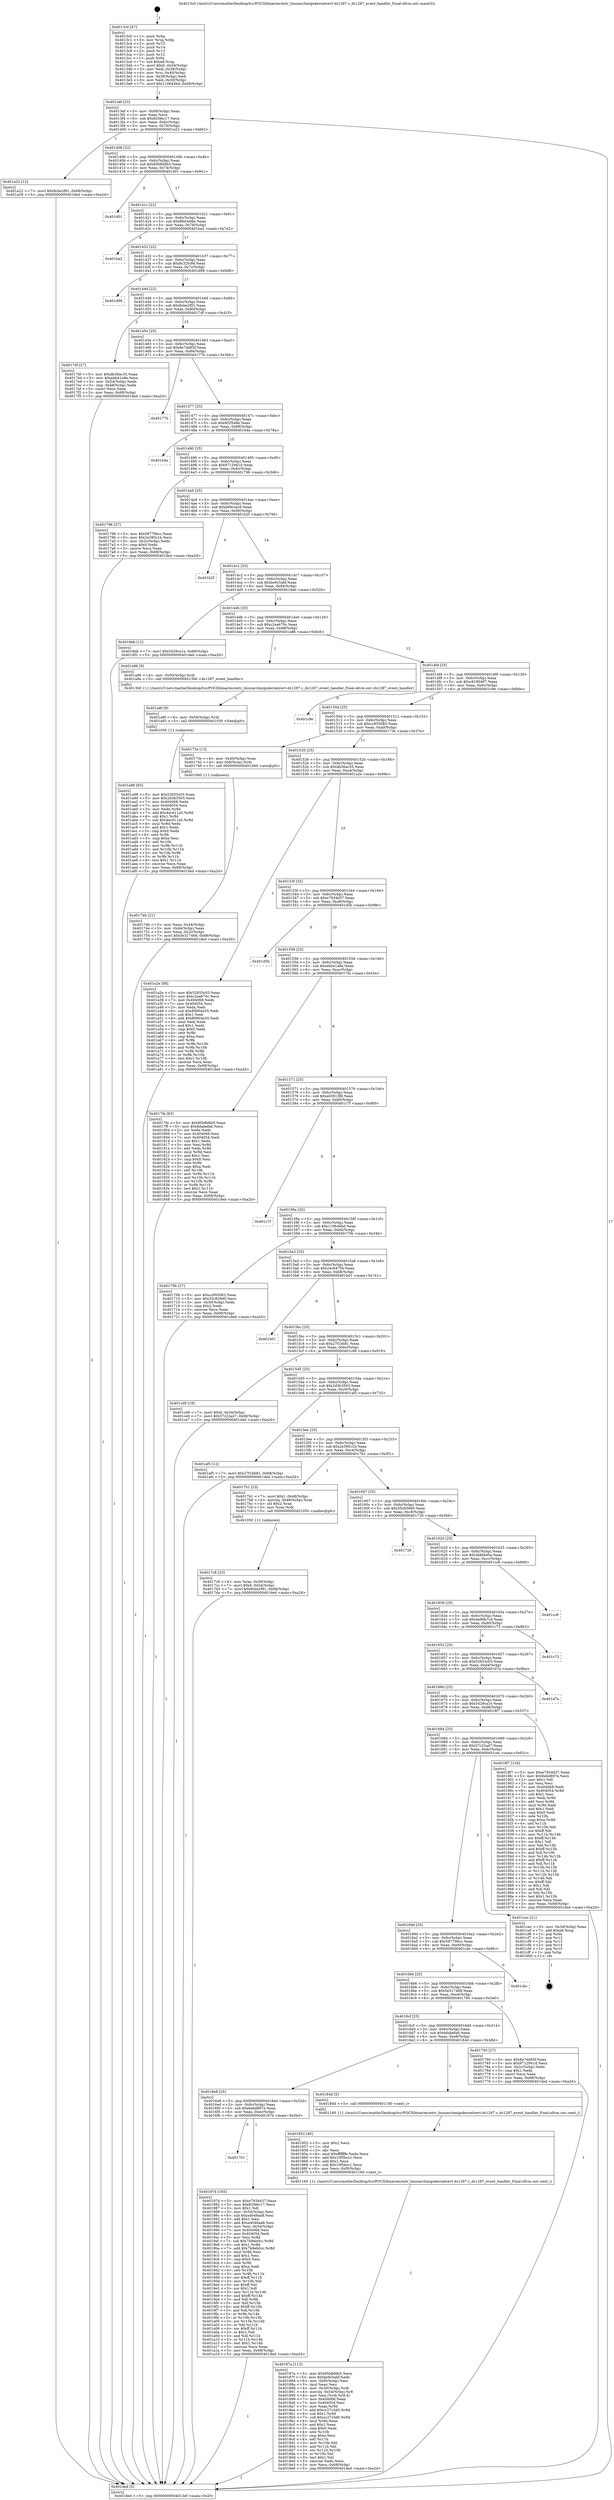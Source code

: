 digraph "0x4013c0" {
  label = "0x4013c0 (/mnt/c/Users/mathe/Desktop/tcc/POCII/binaries/extr_linuxarchmipskernelcevt-ds1287.c_ds1287_event_handler_Final-ollvm.out::main(0))"
  labelloc = "t"
  node[shape=record]

  Entry [label="",width=0.3,height=0.3,shape=circle,fillcolor=black,style=filled]
  "0x4013ef" [label="{
     0x4013ef [23]\l
     | [instrs]\l
     &nbsp;&nbsp;0x4013ef \<+3\>: mov -0x68(%rbp),%eax\l
     &nbsp;&nbsp;0x4013f2 \<+2\>: mov %eax,%ecx\l
     &nbsp;&nbsp;0x4013f4 \<+6\>: sub $0x820fec17,%ecx\l
     &nbsp;&nbsp;0x4013fa \<+3\>: mov %eax,-0x6c(%rbp)\l
     &nbsp;&nbsp;0x4013fd \<+3\>: mov %ecx,-0x70(%rbp)\l
     &nbsp;&nbsp;0x401400 \<+6\>: je 0000000000401a22 \<main+0x662\>\l
  }"]
  "0x401a22" [label="{
     0x401a22 [12]\l
     | [instrs]\l
     &nbsp;&nbsp;0x401a22 \<+7\>: movl $0x8cbe2f91,-0x68(%rbp)\l
     &nbsp;&nbsp;0x401a29 \<+5\>: jmp 0000000000401ded \<main+0xa2d\>\l
  }"]
  "0x401406" [label="{
     0x401406 [22]\l
     | [instrs]\l
     &nbsp;&nbsp;0x401406 \<+5\>: jmp 000000000040140b \<main+0x4b\>\l
     &nbsp;&nbsp;0x40140b \<+3\>: mov -0x6c(%rbp),%eax\l
     &nbsp;&nbsp;0x40140e \<+5\>: sub $0x85b8d6b5,%eax\l
     &nbsp;&nbsp;0x401413 \<+3\>: mov %eax,-0x74(%rbp)\l
     &nbsp;&nbsp;0x401416 \<+6\>: je 0000000000401d01 \<main+0x941\>\l
  }"]
  Exit [label="",width=0.3,height=0.3,shape=circle,fillcolor=black,style=filled,peripheries=2]
  "0x401d01" [label="{
     0x401d01\l
  }", style=dashed]
  "0x40141c" [label="{
     0x40141c [22]\l
     | [instrs]\l
     &nbsp;&nbsp;0x40141c \<+5\>: jmp 0000000000401421 \<main+0x61\>\l
     &nbsp;&nbsp;0x401421 \<+3\>: mov -0x6c(%rbp),%eax\l
     &nbsp;&nbsp;0x401424 \<+5\>: sub $0x88d3efde,%eax\l
     &nbsp;&nbsp;0x401429 \<+3\>: mov %eax,-0x78(%rbp)\l
     &nbsp;&nbsp;0x40142c \<+6\>: je 0000000000401ba2 \<main+0x7e2\>\l
  }"]
  "0x401a98" [label="{
     0x401a98 [93]\l
     | [instrs]\l
     &nbsp;&nbsp;0x401a98 \<+5\>: mov $0x52653c03,%eax\l
     &nbsp;&nbsp;0x401a9d \<+5\>: mov $0x2d3b3503,%ecx\l
     &nbsp;&nbsp;0x401aa2 \<+7\>: mov 0x404068,%edx\l
     &nbsp;&nbsp;0x401aa9 \<+7\>: mov 0x404054,%esi\l
     &nbsp;&nbsp;0x401ab0 \<+3\>: mov %edx,%r8d\l
     &nbsp;&nbsp;0x401ab3 \<+7\>: add $0x4ecd11a5,%r8d\l
     &nbsp;&nbsp;0x401aba \<+4\>: sub $0x1,%r8d\l
     &nbsp;&nbsp;0x401abe \<+7\>: sub $0x4ecd11a5,%r8d\l
     &nbsp;&nbsp;0x401ac5 \<+4\>: imul %r8d,%edx\l
     &nbsp;&nbsp;0x401ac9 \<+3\>: and $0x1,%edx\l
     &nbsp;&nbsp;0x401acc \<+3\>: cmp $0x0,%edx\l
     &nbsp;&nbsp;0x401acf \<+4\>: sete %r9b\l
     &nbsp;&nbsp;0x401ad3 \<+3\>: cmp $0xa,%esi\l
     &nbsp;&nbsp;0x401ad6 \<+4\>: setl %r10b\l
     &nbsp;&nbsp;0x401ada \<+3\>: mov %r9b,%r11b\l
     &nbsp;&nbsp;0x401add \<+3\>: and %r10b,%r11b\l
     &nbsp;&nbsp;0x401ae0 \<+3\>: xor %r10b,%r9b\l
     &nbsp;&nbsp;0x401ae3 \<+3\>: or %r9b,%r11b\l
     &nbsp;&nbsp;0x401ae6 \<+4\>: test $0x1,%r11b\l
     &nbsp;&nbsp;0x401aea \<+3\>: cmovne %ecx,%eax\l
     &nbsp;&nbsp;0x401aed \<+3\>: mov %eax,-0x68(%rbp)\l
     &nbsp;&nbsp;0x401af0 \<+5\>: jmp 0000000000401ded \<main+0xa2d\>\l
  }"]
  "0x401ba2" [label="{
     0x401ba2\l
  }", style=dashed]
  "0x401432" [label="{
     0x401432 [22]\l
     | [instrs]\l
     &nbsp;&nbsp;0x401432 \<+5\>: jmp 0000000000401437 \<main+0x77\>\l
     &nbsp;&nbsp;0x401437 \<+3\>: mov -0x6c(%rbp),%eax\l
     &nbsp;&nbsp;0x40143a \<+5\>: sub $0x8c32fc98,%eax\l
     &nbsp;&nbsp;0x40143f \<+3\>: mov %eax,-0x7c(%rbp)\l
     &nbsp;&nbsp;0x401442 \<+6\>: je 0000000000401d98 \<main+0x9d8\>\l
  }"]
  "0x401a8f" [label="{
     0x401a8f [9]\l
     | [instrs]\l
     &nbsp;&nbsp;0x401a8f \<+4\>: mov -0x50(%rbp),%rdi\l
     &nbsp;&nbsp;0x401a93 \<+5\>: call 0000000000401030 \<free@plt\>\l
     | [calls]\l
     &nbsp;&nbsp;0x401030 \{1\} (unknown)\l
  }"]
  "0x401d98" [label="{
     0x401d98\l
  }", style=dashed]
  "0x401448" [label="{
     0x401448 [22]\l
     | [instrs]\l
     &nbsp;&nbsp;0x401448 \<+5\>: jmp 000000000040144d \<main+0x8d\>\l
     &nbsp;&nbsp;0x40144d \<+3\>: mov -0x6c(%rbp),%eax\l
     &nbsp;&nbsp;0x401450 \<+5\>: sub $0x8cbe2f91,%eax\l
     &nbsp;&nbsp;0x401455 \<+3\>: mov %eax,-0x80(%rbp)\l
     &nbsp;&nbsp;0x401458 \<+6\>: je 00000000004017df \<main+0x41f\>\l
  }"]
  "0x401701" [label="{
     0x401701\l
  }", style=dashed]
  "0x4017df" [label="{
     0x4017df [27]\l
     | [instrs]\l
     &nbsp;&nbsp;0x4017df \<+5\>: mov $0xdb36ac35,%eax\l
     &nbsp;&nbsp;0x4017e4 \<+5\>: mov $0xebb41a9e,%ecx\l
     &nbsp;&nbsp;0x4017e9 \<+3\>: mov -0x54(%rbp),%edx\l
     &nbsp;&nbsp;0x4017ec \<+3\>: cmp -0x48(%rbp),%edx\l
     &nbsp;&nbsp;0x4017ef \<+3\>: cmovl %ecx,%eax\l
     &nbsp;&nbsp;0x4017f2 \<+3\>: mov %eax,-0x68(%rbp)\l
     &nbsp;&nbsp;0x4017f5 \<+5\>: jmp 0000000000401ded \<main+0xa2d\>\l
  }"]
  "0x40145e" [label="{
     0x40145e [25]\l
     | [instrs]\l
     &nbsp;&nbsp;0x40145e \<+5\>: jmp 0000000000401463 \<main+0xa3\>\l
     &nbsp;&nbsp;0x401463 \<+3\>: mov -0x6c(%rbp),%eax\l
     &nbsp;&nbsp;0x401466 \<+5\>: sub $0x8e7dd65f,%eax\l
     &nbsp;&nbsp;0x40146b \<+6\>: mov %eax,-0x84(%rbp)\l
     &nbsp;&nbsp;0x401471 \<+6\>: je 000000000040177b \<main+0x3bb\>\l
  }"]
  "0x40197d" [label="{
     0x40197d [165]\l
     | [instrs]\l
     &nbsp;&nbsp;0x40197d \<+5\>: mov $0xe7934d37,%eax\l
     &nbsp;&nbsp;0x401982 \<+5\>: mov $0x820fec17,%ecx\l
     &nbsp;&nbsp;0x401987 \<+2\>: mov $0x1,%dl\l
     &nbsp;&nbsp;0x401989 \<+3\>: mov -0x54(%rbp),%esi\l
     &nbsp;&nbsp;0x40198c \<+6\>: sub $0xa4046aa8,%esi\l
     &nbsp;&nbsp;0x401992 \<+3\>: add $0x1,%esi\l
     &nbsp;&nbsp;0x401995 \<+6\>: add $0xa4046aa8,%esi\l
     &nbsp;&nbsp;0x40199b \<+3\>: mov %esi,-0x54(%rbp)\l
     &nbsp;&nbsp;0x40199e \<+7\>: mov 0x404068,%esi\l
     &nbsp;&nbsp;0x4019a5 \<+7\>: mov 0x404054,%edi\l
     &nbsp;&nbsp;0x4019ac \<+3\>: mov %esi,%r8d\l
     &nbsp;&nbsp;0x4019af \<+7\>: sub $0x7b9eb0cc,%r8d\l
     &nbsp;&nbsp;0x4019b6 \<+4\>: sub $0x1,%r8d\l
     &nbsp;&nbsp;0x4019ba \<+7\>: add $0x7b9eb0cc,%r8d\l
     &nbsp;&nbsp;0x4019c1 \<+4\>: imul %r8d,%esi\l
     &nbsp;&nbsp;0x4019c5 \<+3\>: and $0x1,%esi\l
     &nbsp;&nbsp;0x4019c8 \<+3\>: cmp $0x0,%esi\l
     &nbsp;&nbsp;0x4019cb \<+4\>: sete %r9b\l
     &nbsp;&nbsp;0x4019cf \<+3\>: cmp $0xa,%edi\l
     &nbsp;&nbsp;0x4019d2 \<+4\>: setl %r10b\l
     &nbsp;&nbsp;0x4019d6 \<+3\>: mov %r9b,%r11b\l
     &nbsp;&nbsp;0x4019d9 \<+4\>: xor $0xff,%r11b\l
     &nbsp;&nbsp;0x4019dd \<+3\>: mov %r10b,%bl\l
     &nbsp;&nbsp;0x4019e0 \<+3\>: xor $0xff,%bl\l
     &nbsp;&nbsp;0x4019e3 \<+3\>: xor $0x1,%dl\l
     &nbsp;&nbsp;0x4019e6 \<+3\>: mov %r11b,%r14b\l
     &nbsp;&nbsp;0x4019e9 \<+4\>: and $0xff,%r14b\l
     &nbsp;&nbsp;0x4019ed \<+3\>: and %dl,%r9b\l
     &nbsp;&nbsp;0x4019f0 \<+3\>: mov %bl,%r15b\l
     &nbsp;&nbsp;0x4019f3 \<+4\>: and $0xff,%r15b\l
     &nbsp;&nbsp;0x4019f7 \<+3\>: and %dl,%r10b\l
     &nbsp;&nbsp;0x4019fa \<+3\>: or %r9b,%r14b\l
     &nbsp;&nbsp;0x4019fd \<+3\>: or %r10b,%r15b\l
     &nbsp;&nbsp;0x401a00 \<+3\>: xor %r15b,%r14b\l
     &nbsp;&nbsp;0x401a03 \<+3\>: or %bl,%r11b\l
     &nbsp;&nbsp;0x401a06 \<+4\>: xor $0xff,%r11b\l
     &nbsp;&nbsp;0x401a0a \<+3\>: or $0x1,%dl\l
     &nbsp;&nbsp;0x401a0d \<+3\>: and %dl,%r11b\l
     &nbsp;&nbsp;0x401a10 \<+3\>: or %r11b,%r14b\l
     &nbsp;&nbsp;0x401a13 \<+4\>: test $0x1,%r14b\l
     &nbsp;&nbsp;0x401a17 \<+3\>: cmovne %ecx,%eax\l
     &nbsp;&nbsp;0x401a1a \<+3\>: mov %eax,-0x68(%rbp)\l
     &nbsp;&nbsp;0x401a1d \<+5\>: jmp 0000000000401ded \<main+0xa2d\>\l
  }"]
  "0x40177b" [label="{
     0x40177b\l
  }", style=dashed]
  "0x401477" [label="{
     0x401477 [25]\l
     | [instrs]\l
     &nbsp;&nbsp;0x401477 \<+5\>: jmp 000000000040147c \<main+0xbc\>\l
     &nbsp;&nbsp;0x40147c \<+3\>: mov -0x6c(%rbp),%eax\l
     &nbsp;&nbsp;0x40147f \<+5\>: sub $0x8f2f549e,%eax\l
     &nbsp;&nbsp;0x401484 \<+6\>: mov %eax,-0x88(%rbp)\l
     &nbsp;&nbsp;0x40148a \<+6\>: je 0000000000401b4a \<main+0x78a\>\l
  }"]
  "0x40187a" [label="{
     0x40187a [113]\l
     | [instrs]\l
     &nbsp;&nbsp;0x40187a \<+5\>: mov $0x85b8d6b5,%ecx\l
     &nbsp;&nbsp;0x40187f \<+5\>: mov $0xbe9c5abf,%edx\l
     &nbsp;&nbsp;0x401884 \<+6\>: mov -0xf0(%rbp),%esi\l
     &nbsp;&nbsp;0x40188a \<+3\>: imul %eax,%esi\l
     &nbsp;&nbsp;0x40188d \<+4\>: mov -0x50(%rbp),%rdi\l
     &nbsp;&nbsp;0x401891 \<+4\>: movslq -0x54(%rbp),%r8\l
     &nbsp;&nbsp;0x401895 \<+4\>: mov %esi,(%rdi,%r8,4)\l
     &nbsp;&nbsp;0x401899 \<+7\>: mov 0x404068,%eax\l
     &nbsp;&nbsp;0x4018a0 \<+7\>: mov 0x404054,%esi\l
     &nbsp;&nbsp;0x4018a7 \<+3\>: mov %eax,%r9d\l
     &nbsp;&nbsp;0x4018aa \<+7\>: add $0xcc27c3d0,%r9d\l
     &nbsp;&nbsp;0x4018b1 \<+4\>: sub $0x1,%r9d\l
     &nbsp;&nbsp;0x4018b5 \<+7\>: sub $0xcc27c3d0,%r9d\l
     &nbsp;&nbsp;0x4018bc \<+4\>: imul %r9d,%eax\l
     &nbsp;&nbsp;0x4018c0 \<+3\>: and $0x1,%eax\l
     &nbsp;&nbsp;0x4018c3 \<+3\>: cmp $0x0,%eax\l
     &nbsp;&nbsp;0x4018c6 \<+4\>: sete %r10b\l
     &nbsp;&nbsp;0x4018ca \<+3\>: cmp $0xa,%esi\l
     &nbsp;&nbsp;0x4018cd \<+4\>: setl %r11b\l
     &nbsp;&nbsp;0x4018d1 \<+3\>: mov %r10b,%bl\l
     &nbsp;&nbsp;0x4018d4 \<+3\>: and %r11b,%bl\l
     &nbsp;&nbsp;0x4018d7 \<+3\>: xor %r11b,%r10b\l
     &nbsp;&nbsp;0x4018da \<+3\>: or %r10b,%bl\l
     &nbsp;&nbsp;0x4018dd \<+3\>: test $0x1,%bl\l
     &nbsp;&nbsp;0x4018e0 \<+3\>: cmovne %edx,%ecx\l
     &nbsp;&nbsp;0x4018e3 \<+3\>: mov %ecx,-0x68(%rbp)\l
     &nbsp;&nbsp;0x4018e6 \<+5\>: jmp 0000000000401ded \<main+0xa2d\>\l
  }"]
  "0x401b4a" [label="{
     0x401b4a\l
  }", style=dashed]
  "0x401490" [label="{
     0x401490 [25]\l
     | [instrs]\l
     &nbsp;&nbsp;0x401490 \<+5\>: jmp 0000000000401495 \<main+0xd5\>\l
     &nbsp;&nbsp;0x401495 \<+3\>: mov -0x6c(%rbp),%eax\l
     &nbsp;&nbsp;0x401498 \<+5\>: sub $0x9712941d,%eax\l
     &nbsp;&nbsp;0x40149d \<+6\>: mov %eax,-0x8c(%rbp)\l
     &nbsp;&nbsp;0x4014a3 \<+6\>: je 0000000000401796 \<main+0x3d6\>\l
  }"]
  "0x401852" [label="{
     0x401852 [40]\l
     | [instrs]\l
     &nbsp;&nbsp;0x401852 \<+5\>: mov $0x2,%ecx\l
     &nbsp;&nbsp;0x401857 \<+1\>: cltd\l
     &nbsp;&nbsp;0x401858 \<+2\>: idiv %ecx\l
     &nbsp;&nbsp;0x40185a \<+6\>: imul $0xfffffffe,%edx,%ecx\l
     &nbsp;&nbsp;0x401860 \<+6\>: add $0x10f5bcc1,%ecx\l
     &nbsp;&nbsp;0x401866 \<+3\>: add $0x1,%ecx\l
     &nbsp;&nbsp;0x401869 \<+6\>: sub $0x10f5bcc1,%ecx\l
     &nbsp;&nbsp;0x40186f \<+6\>: mov %ecx,-0xf0(%rbp)\l
     &nbsp;&nbsp;0x401875 \<+5\>: call 0000000000401160 \<next_i\>\l
     | [calls]\l
     &nbsp;&nbsp;0x401160 \{1\} (/mnt/c/Users/mathe/Desktop/tcc/POCII/binaries/extr_linuxarchmipskernelcevt-ds1287.c_ds1287_event_handler_Final-ollvm.out::next_i)\l
  }"]
  "0x401796" [label="{
     0x401796 [27]\l
     | [instrs]\l
     &nbsp;&nbsp;0x401796 \<+5\>: mov $0x58779bcc,%eax\l
     &nbsp;&nbsp;0x40179b \<+5\>: mov $0x2e395c1b,%ecx\l
     &nbsp;&nbsp;0x4017a0 \<+3\>: mov -0x2c(%rbp),%edx\l
     &nbsp;&nbsp;0x4017a3 \<+3\>: cmp $0x0,%edx\l
     &nbsp;&nbsp;0x4017a6 \<+3\>: cmove %ecx,%eax\l
     &nbsp;&nbsp;0x4017a9 \<+3\>: mov %eax,-0x68(%rbp)\l
     &nbsp;&nbsp;0x4017ac \<+5\>: jmp 0000000000401ded \<main+0xa2d\>\l
  }"]
  "0x4014a9" [label="{
     0x4014a9 [25]\l
     | [instrs]\l
     &nbsp;&nbsp;0x4014a9 \<+5\>: jmp 00000000004014ae \<main+0xee\>\l
     &nbsp;&nbsp;0x4014ae \<+3\>: mov -0x6c(%rbp),%eax\l
     &nbsp;&nbsp;0x4014b1 \<+5\>: sub $0xb69ccac9,%eax\l
     &nbsp;&nbsp;0x4014b6 \<+6\>: mov %eax,-0x90(%rbp)\l
     &nbsp;&nbsp;0x4014bc \<+6\>: je 0000000000401b2f \<main+0x76f\>\l
  }"]
  "0x4016e8" [label="{
     0x4016e8 [25]\l
     | [instrs]\l
     &nbsp;&nbsp;0x4016e8 \<+5\>: jmp 00000000004016ed \<main+0x32d\>\l
     &nbsp;&nbsp;0x4016ed \<+3\>: mov -0x6c(%rbp),%eax\l
     &nbsp;&nbsp;0x4016f0 \<+5\>: sub $0x6ebd897e,%eax\l
     &nbsp;&nbsp;0x4016f5 \<+6\>: mov %eax,-0xec(%rbp)\l
     &nbsp;&nbsp;0x4016fb \<+6\>: je 000000000040197d \<main+0x5bd\>\l
  }"]
  "0x401b2f" [label="{
     0x401b2f\l
  }", style=dashed]
  "0x4014c2" [label="{
     0x4014c2 [25]\l
     | [instrs]\l
     &nbsp;&nbsp;0x4014c2 \<+5\>: jmp 00000000004014c7 \<main+0x107\>\l
     &nbsp;&nbsp;0x4014c7 \<+3\>: mov -0x6c(%rbp),%eax\l
     &nbsp;&nbsp;0x4014ca \<+5\>: sub $0xbe9c5abf,%eax\l
     &nbsp;&nbsp;0x4014cf \<+6\>: mov %eax,-0x94(%rbp)\l
     &nbsp;&nbsp;0x4014d5 \<+6\>: je 00000000004018eb \<main+0x52b\>\l
  }"]
  "0x40184d" [label="{
     0x40184d [5]\l
     | [instrs]\l
     &nbsp;&nbsp;0x40184d \<+5\>: call 0000000000401160 \<next_i\>\l
     | [calls]\l
     &nbsp;&nbsp;0x401160 \{1\} (/mnt/c/Users/mathe/Desktop/tcc/POCII/binaries/extr_linuxarchmipskernelcevt-ds1287.c_ds1287_event_handler_Final-ollvm.out::next_i)\l
  }"]
  "0x4018eb" [label="{
     0x4018eb [12]\l
     | [instrs]\l
     &nbsp;&nbsp;0x4018eb \<+7\>: movl $0x5429ca1e,-0x68(%rbp)\l
     &nbsp;&nbsp;0x4018f2 \<+5\>: jmp 0000000000401ded \<main+0xa2d\>\l
  }"]
  "0x4014db" [label="{
     0x4014db [25]\l
     | [instrs]\l
     &nbsp;&nbsp;0x4014db \<+5\>: jmp 00000000004014e0 \<main+0x120\>\l
     &nbsp;&nbsp;0x4014e0 \<+3\>: mov -0x6c(%rbp),%eax\l
     &nbsp;&nbsp;0x4014e3 \<+5\>: sub $0xc2ea670c,%eax\l
     &nbsp;&nbsp;0x4014e8 \<+6\>: mov %eax,-0x98(%rbp)\l
     &nbsp;&nbsp;0x4014ee \<+6\>: je 0000000000401a86 \<main+0x6c6\>\l
  }"]
  "0x4017c8" [label="{
     0x4017c8 [23]\l
     | [instrs]\l
     &nbsp;&nbsp;0x4017c8 \<+4\>: mov %rax,-0x50(%rbp)\l
     &nbsp;&nbsp;0x4017cc \<+7\>: movl $0x0,-0x54(%rbp)\l
     &nbsp;&nbsp;0x4017d3 \<+7\>: movl $0x8cbe2f91,-0x68(%rbp)\l
     &nbsp;&nbsp;0x4017da \<+5\>: jmp 0000000000401ded \<main+0xa2d\>\l
  }"]
  "0x401a86" [label="{
     0x401a86 [9]\l
     | [instrs]\l
     &nbsp;&nbsp;0x401a86 \<+4\>: mov -0x50(%rbp),%rdi\l
     &nbsp;&nbsp;0x401a8a \<+5\>: call 00000000004013b0 \<ds1287_event_handler\>\l
     | [calls]\l
     &nbsp;&nbsp;0x4013b0 \{1\} (/mnt/c/Users/mathe/Desktop/tcc/POCII/binaries/extr_linuxarchmipskernelcevt-ds1287.c_ds1287_event_handler_Final-ollvm.out::ds1287_event_handler)\l
  }"]
  "0x4014f4" [label="{
     0x4014f4 [25]\l
     | [instrs]\l
     &nbsp;&nbsp;0x4014f4 \<+5\>: jmp 00000000004014f9 \<main+0x139\>\l
     &nbsp;&nbsp;0x4014f9 \<+3\>: mov -0x6c(%rbp),%eax\l
     &nbsp;&nbsp;0x4014fc \<+5\>: sub $0xc9180497,%eax\l
     &nbsp;&nbsp;0x401501 \<+6\>: mov %eax,-0x9c(%rbp)\l
     &nbsp;&nbsp;0x401507 \<+6\>: je 0000000000401c9e \<main+0x8de\>\l
  }"]
  "0x4016cf" [label="{
     0x4016cf [25]\l
     | [instrs]\l
     &nbsp;&nbsp;0x4016cf \<+5\>: jmp 00000000004016d4 \<main+0x314\>\l
     &nbsp;&nbsp;0x4016d4 \<+3\>: mov -0x6c(%rbp),%eax\l
     &nbsp;&nbsp;0x4016d7 \<+5\>: sub $0x6dabefa6,%eax\l
     &nbsp;&nbsp;0x4016dc \<+6\>: mov %eax,-0xe8(%rbp)\l
     &nbsp;&nbsp;0x4016e2 \<+6\>: je 000000000040184d \<main+0x48d\>\l
  }"]
  "0x401c9e" [label="{
     0x401c9e\l
  }", style=dashed]
  "0x40150d" [label="{
     0x40150d [25]\l
     | [instrs]\l
     &nbsp;&nbsp;0x40150d \<+5\>: jmp 0000000000401512 \<main+0x152\>\l
     &nbsp;&nbsp;0x401512 \<+3\>: mov -0x6c(%rbp),%eax\l
     &nbsp;&nbsp;0x401515 \<+5\>: sub $0xcc955083,%eax\l
     &nbsp;&nbsp;0x40151a \<+6\>: mov %eax,-0xa0(%rbp)\l
     &nbsp;&nbsp;0x401520 \<+6\>: je 000000000040173e \<main+0x37e\>\l
  }"]
  "0x401760" [label="{
     0x401760 [27]\l
     | [instrs]\l
     &nbsp;&nbsp;0x401760 \<+5\>: mov $0x8e7dd65f,%eax\l
     &nbsp;&nbsp;0x401765 \<+5\>: mov $0x9712941d,%ecx\l
     &nbsp;&nbsp;0x40176a \<+3\>: mov -0x2c(%rbp),%edx\l
     &nbsp;&nbsp;0x40176d \<+3\>: cmp $0x1,%edx\l
     &nbsp;&nbsp;0x401770 \<+3\>: cmovl %ecx,%eax\l
     &nbsp;&nbsp;0x401773 \<+3\>: mov %eax,-0x68(%rbp)\l
     &nbsp;&nbsp;0x401776 \<+5\>: jmp 0000000000401ded \<main+0xa2d\>\l
  }"]
  "0x40173e" [label="{
     0x40173e [13]\l
     | [instrs]\l
     &nbsp;&nbsp;0x40173e \<+4\>: mov -0x40(%rbp),%rax\l
     &nbsp;&nbsp;0x401742 \<+4\>: mov 0x8(%rax),%rdi\l
     &nbsp;&nbsp;0x401746 \<+5\>: call 0000000000401060 \<atoi@plt\>\l
     | [calls]\l
     &nbsp;&nbsp;0x401060 \{1\} (unknown)\l
  }"]
  "0x401526" [label="{
     0x401526 [25]\l
     | [instrs]\l
     &nbsp;&nbsp;0x401526 \<+5\>: jmp 000000000040152b \<main+0x16b\>\l
     &nbsp;&nbsp;0x40152b \<+3\>: mov -0x6c(%rbp),%eax\l
     &nbsp;&nbsp;0x40152e \<+5\>: sub $0xdb36ac35,%eax\l
     &nbsp;&nbsp;0x401533 \<+6\>: mov %eax,-0xa4(%rbp)\l
     &nbsp;&nbsp;0x401539 \<+6\>: je 0000000000401a2e \<main+0x66e\>\l
  }"]
  "0x4016b6" [label="{
     0x4016b6 [25]\l
     | [instrs]\l
     &nbsp;&nbsp;0x4016b6 \<+5\>: jmp 00000000004016bb \<main+0x2fb\>\l
     &nbsp;&nbsp;0x4016bb \<+3\>: mov -0x6c(%rbp),%eax\l
     &nbsp;&nbsp;0x4016be \<+5\>: sub $0x5e317468,%eax\l
     &nbsp;&nbsp;0x4016c3 \<+6\>: mov %eax,-0xe4(%rbp)\l
     &nbsp;&nbsp;0x4016c9 \<+6\>: je 0000000000401760 \<main+0x3a0\>\l
  }"]
  "0x401a2e" [label="{
     0x401a2e [88]\l
     | [instrs]\l
     &nbsp;&nbsp;0x401a2e \<+5\>: mov $0x52653c03,%eax\l
     &nbsp;&nbsp;0x401a33 \<+5\>: mov $0xc2ea670c,%ecx\l
     &nbsp;&nbsp;0x401a38 \<+7\>: mov 0x404068,%edx\l
     &nbsp;&nbsp;0x401a3f \<+7\>: mov 0x404054,%esi\l
     &nbsp;&nbsp;0x401a46 \<+2\>: mov %edx,%edi\l
     &nbsp;&nbsp;0x401a48 \<+6\>: sub $0x80904e35,%edi\l
     &nbsp;&nbsp;0x401a4e \<+3\>: sub $0x1,%edi\l
     &nbsp;&nbsp;0x401a51 \<+6\>: add $0x80904e35,%edi\l
     &nbsp;&nbsp;0x401a57 \<+3\>: imul %edi,%edx\l
     &nbsp;&nbsp;0x401a5a \<+3\>: and $0x1,%edx\l
     &nbsp;&nbsp;0x401a5d \<+3\>: cmp $0x0,%edx\l
     &nbsp;&nbsp;0x401a60 \<+4\>: sete %r8b\l
     &nbsp;&nbsp;0x401a64 \<+3\>: cmp $0xa,%esi\l
     &nbsp;&nbsp;0x401a67 \<+4\>: setl %r9b\l
     &nbsp;&nbsp;0x401a6b \<+3\>: mov %r8b,%r10b\l
     &nbsp;&nbsp;0x401a6e \<+3\>: and %r9b,%r10b\l
     &nbsp;&nbsp;0x401a71 \<+3\>: xor %r9b,%r8b\l
     &nbsp;&nbsp;0x401a74 \<+3\>: or %r8b,%r10b\l
     &nbsp;&nbsp;0x401a77 \<+4\>: test $0x1,%r10b\l
     &nbsp;&nbsp;0x401a7b \<+3\>: cmovne %ecx,%eax\l
     &nbsp;&nbsp;0x401a7e \<+3\>: mov %eax,-0x68(%rbp)\l
     &nbsp;&nbsp;0x401a81 \<+5\>: jmp 0000000000401ded \<main+0xa2d\>\l
  }"]
  "0x40153f" [label="{
     0x40153f [25]\l
     | [instrs]\l
     &nbsp;&nbsp;0x40153f \<+5\>: jmp 0000000000401544 \<main+0x184\>\l
     &nbsp;&nbsp;0x401544 \<+3\>: mov -0x6c(%rbp),%eax\l
     &nbsp;&nbsp;0x401547 \<+5\>: sub $0xe7934d37,%eax\l
     &nbsp;&nbsp;0x40154c \<+6\>: mov %eax,-0xa8(%rbp)\l
     &nbsp;&nbsp;0x401552 \<+6\>: je 0000000000401d5b \<main+0x99b\>\l
  }"]
  "0x401cbc" [label="{
     0x401cbc\l
  }", style=dashed]
  "0x401d5b" [label="{
     0x401d5b\l
  }", style=dashed]
  "0x401558" [label="{
     0x401558 [25]\l
     | [instrs]\l
     &nbsp;&nbsp;0x401558 \<+5\>: jmp 000000000040155d \<main+0x19d\>\l
     &nbsp;&nbsp;0x40155d \<+3\>: mov -0x6c(%rbp),%eax\l
     &nbsp;&nbsp;0x401560 \<+5\>: sub $0xebb41a9e,%eax\l
     &nbsp;&nbsp;0x401565 \<+6\>: mov %eax,-0xac(%rbp)\l
     &nbsp;&nbsp;0x40156b \<+6\>: je 00000000004017fa \<main+0x43a\>\l
  }"]
  "0x40169d" [label="{
     0x40169d [25]\l
     | [instrs]\l
     &nbsp;&nbsp;0x40169d \<+5\>: jmp 00000000004016a2 \<main+0x2e2\>\l
     &nbsp;&nbsp;0x4016a2 \<+3\>: mov -0x6c(%rbp),%eax\l
     &nbsp;&nbsp;0x4016a5 \<+5\>: sub $0x58779bcc,%eax\l
     &nbsp;&nbsp;0x4016aa \<+6\>: mov %eax,-0xe0(%rbp)\l
     &nbsp;&nbsp;0x4016b0 \<+6\>: je 0000000000401cbc \<main+0x8fc\>\l
  }"]
  "0x4017fa" [label="{
     0x4017fa [83]\l
     | [instrs]\l
     &nbsp;&nbsp;0x4017fa \<+5\>: mov $0x85b8d6b5,%eax\l
     &nbsp;&nbsp;0x4017ff \<+5\>: mov $0x6dabefa6,%ecx\l
     &nbsp;&nbsp;0x401804 \<+2\>: xor %edx,%edx\l
     &nbsp;&nbsp;0x401806 \<+7\>: mov 0x404068,%esi\l
     &nbsp;&nbsp;0x40180d \<+7\>: mov 0x404054,%edi\l
     &nbsp;&nbsp;0x401814 \<+3\>: sub $0x1,%edx\l
     &nbsp;&nbsp;0x401817 \<+3\>: mov %esi,%r8d\l
     &nbsp;&nbsp;0x40181a \<+3\>: add %edx,%r8d\l
     &nbsp;&nbsp;0x40181d \<+4\>: imul %r8d,%esi\l
     &nbsp;&nbsp;0x401821 \<+3\>: and $0x1,%esi\l
     &nbsp;&nbsp;0x401824 \<+3\>: cmp $0x0,%esi\l
     &nbsp;&nbsp;0x401827 \<+4\>: sete %r9b\l
     &nbsp;&nbsp;0x40182b \<+3\>: cmp $0xa,%edi\l
     &nbsp;&nbsp;0x40182e \<+4\>: setl %r10b\l
     &nbsp;&nbsp;0x401832 \<+3\>: mov %r9b,%r11b\l
     &nbsp;&nbsp;0x401835 \<+3\>: and %r10b,%r11b\l
     &nbsp;&nbsp;0x401838 \<+3\>: xor %r10b,%r9b\l
     &nbsp;&nbsp;0x40183b \<+3\>: or %r9b,%r11b\l
     &nbsp;&nbsp;0x40183e \<+4\>: test $0x1,%r11b\l
     &nbsp;&nbsp;0x401842 \<+3\>: cmovne %ecx,%eax\l
     &nbsp;&nbsp;0x401845 \<+3\>: mov %eax,-0x68(%rbp)\l
     &nbsp;&nbsp;0x401848 \<+5\>: jmp 0000000000401ded \<main+0xa2d\>\l
  }"]
  "0x401571" [label="{
     0x401571 [25]\l
     | [instrs]\l
     &nbsp;&nbsp;0x401571 \<+5\>: jmp 0000000000401576 \<main+0x1b6\>\l
     &nbsp;&nbsp;0x401576 \<+3\>: mov -0x6c(%rbp),%eax\l
     &nbsp;&nbsp;0x401579 \<+5\>: sub $0xed3913f6,%eax\l
     &nbsp;&nbsp;0x40157e \<+6\>: mov %eax,-0xb0(%rbp)\l
     &nbsp;&nbsp;0x401584 \<+6\>: je 0000000000401c7f \<main+0x8bf\>\l
  }"]
  "0x401cec" [label="{
     0x401cec [21]\l
     | [instrs]\l
     &nbsp;&nbsp;0x401cec \<+3\>: mov -0x34(%rbp),%eax\l
     &nbsp;&nbsp;0x401cef \<+7\>: add $0xe8,%rsp\l
     &nbsp;&nbsp;0x401cf6 \<+1\>: pop %rbx\l
     &nbsp;&nbsp;0x401cf7 \<+2\>: pop %r12\l
     &nbsp;&nbsp;0x401cf9 \<+2\>: pop %r13\l
     &nbsp;&nbsp;0x401cfb \<+2\>: pop %r14\l
     &nbsp;&nbsp;0x401cfd \<+2\>: pop %r15\l
     &nbsp;&nbsp;0x401cff \<+1\>: pop %rbp\l
     &nbsp;&nbsp;0x401d00 \<+1\>: ret\l
  }"]
  "0x401c7f" [label="{
     0x401c7f\l
  }", style=dashed]
  "0x40158a" [label="{
     0x40158a [25]\l
     | [instrs]\l
     &nbsp;&nbsp;0x40158a \<+5\>: jmp 000000000040158f \<main+0x1cf\>\l
     &nbsp;&nbsp;0x40158f \<+3\>: mov -0x6c(%rbp),%eax\l
     &nbsp;&nbsp;0x401592 \<+5\>: sub $0x110644bd,%eax\l
     &nbsp;&nbsp;0x401597 \<+6\>: mov %eax,-0xb4(%rbp)\l
     &nbsp;&nbsp;0x40159d \<+6\>: je 000000000040170b \<main+0x34b\>\l
  }"]
  "0x401684" [label="{
     0x401684 [25]\l
     | [instrs]\l
     &nbsp;&nbsp;0x401684 \<+5\>: jmp 0000000000401689 \<main+0x2c9\>\l
     &nbsp;&nbsp;0x401689 \<+3\>: mov -0x6c(%rbp),%eax\l
     &nbsp;&nbsp;0x40168c \<+5\>: sub $0x57c22a47,%eax\l
     &nbsp;&nbsp;0x401691 \<+6\>: mov %eax,-0xdc(%rbp)\l
     &nbsp;&nbsp;0x401697 \<+6\>: je 0000000000401cec \<main+0x92c\>\l
  }"]
  "0x40170b" [label="{
     0x40170b [27]\l
     | [instrs]\l
     &nbsp;&nbsp;0x40170b \<+5\>: mov $0xcc955083,%eax\l
     &nbsp;&nbsp;0x401710 \<+5\>: mov $0x35c839d0,%ecx\l
     &nbsp;&nbsp;0x401715 \<+3\>: mov -0x30(%rbp),%edx\l
     &nbsp;&nbsp;0x401718 \<+3\>: cmp $0x2,%edx\l
     &nbsp;&nbsp;0x40171b \<+3\>: cmovne %ecx,%eax\l
     &nbsp;&nbsp;0x40171e \<+3\>: mov %eax,-0x68(%rbp)\l
     &nbsp;&nbsp;0x401721 \<+5\>: jmp 0000000000401ded \<main+0xa2d\>\l
  }"]
  "0x4015a3" [label="{
     0x4015a3 [25]\l
     | [instrs]\l
     &nbsp;&nbsp;0x4015a3 \<+5\>: jmp 00000000004015a8 \<main+0x1e8\>\l
     &nbsp;&nbsp;0x4015a8 \<+3\>: mov -0x6c(%rbp),%eax\l
     &nbsp;&nbsp;0x4015ab \<+5\>: sub $0x24c6475b,%eax\l
     &nbsp;&nbsp;0x4015b0 \<+6\>: mov %eax,-0xb8(%rbp)\l
     &nbsp;&nbsp;0x4015b6 \<+6\>: je 0000000000401b01 \<main+0x741\>\l
  }"]
  "0x401ded" [label="{
     0x401ded [5]\l
     | [instrs]\l
     &nbsp;&nbsp;0x401ded \<+5\>: jmp 00000000004013ef \<main+0x2f\>\l
  }"]
  "0x4013c0" [label="{
     0x4013c0 [47]\l
     | [instrs]\l
     &nbsp;&nbsp;0x4013c0 \<+1\>: push %rbp\l
     &nbsp;&nbsp;0x4013c1 \<+3\>: mov %rsp,%rbp\l
     &nbsp;&nbsp;0x4013c4 \<+2\>: push %r15\l
     &nbsp;&nbsp;0x4013c6 \<+2\>: push %r14\l
     &nbsp;&nbsp;0x4013c8 \<+2\>: push %r13\l
     &nbsp;&nbsp;0x4013ca \<+2\>: push %r12\l
     &nbsp;&nbsp;0x4013cc \<+1\>: push %rbx\l
     &nbsp;&nbsp;0x4013cd \<+7\>: sub $0xe8,%rsp\l
     &nbsp;&nbsp;0x4013d4 \<+7\>: movl $0x0,-0x34(%rbp)\l
     &nbsp;&nbsp;0x4013db \<+3\>: mov %edi,-0x38(%rbp)\l
     &nbsp;&nbsp;0x4013de \<+4\>: mov %rsi,-0x40(%rbp)\l
     &nbsp;&nbsp;0x4013e2 \<+3\>: mov -0x38(%rbp),%edi\l
     &nbsp;&nbsp;0x4013e5 \<+3\>: mov %edi,-0x30(%rbp)\l
     &nbsp;&nbsp;0x4013e8 \<+7\>: movl $0x110644bd,-0x68(%rbp)\l
  }"]
  "0x40174b" [label="{
     0x40174b [21]\l
     | [instrs]\l
     &nbsp;&nbsp;0x40174b \<+3\>: mov %eax,-0x44(%rbp)\l
     &nbsp;&nbsp;0x40174e \<+3\>: mov -0x44(%rbp),%eax\l
     &nbsp;&nbsp;0x401751 \<+3\>: mov %eax,-0x2c(%rbp)\l
     &nbsp;&nbsp;0x401754 \<+7\>: movl $0x5e317468,-0x68(%rbp)\l
     &nbsp;&nbsp;0x40175b \<+5\>: jmp 0000000000401ded \<main+0xa2d\>\l
  }"]
  "0x4018f7" [label="{
     0x4018f7 [134]\l
     | [instrs]\l
     &nbsp;&nbsp;0x4018f7 \<+5\>: mov $0xe7934d37,%eax\l
     &nbsp;&nbsp;0x4018fc \<+5\>: mov $0x6ebd897e,%ecx\l
     &nbsp;&nbsp;0x401901 \<+2\>: mov $0x1,%dl\l
     &nbsp;&nbsp;0x401903 \<+2\>: xor %esi,%esi\l
     &nbsp;&nbsp;0x401905 \<+7\>: mov 0x404068,%edi\l
     &nbsp;&nbsp;0x40190c \<+8\>: mov 0x404054,%r8d\l
     &nbsp;&nbsp;0x401914 \<+3\>: sub $0x1,%esi\l
     &nbsp;&nbsp;0x401917 \<+3\>: mov %edi,%r9d\l
     &nbsp;&nbsp;0x40191a \<+3\>: add %esi,%r9d\l
     &nbsp;&nbsp;0x40191d \<+4\>: imul %r9d,%edi\l
     &nbsp;&nbsp;0x401921 \<+3\>: and $0x1,%edi\l
     &nbsp;&nbsp;0x401924 \<+3\>: cmp $0x0,%edi\l
     &nbsp;&nbsp;0x401927 \<+4\>: sete %r10b\l
     &nbsp;&nbsp;0x40192b \<+4\>: cmp $0xa,%r8d\l
     &nbsp;&nbsp;0x40192f \<+4\>: setl %r11b\l
     &nbsp;&nbsp;0x401933 \<+3\>: mov %r10b,%bl\l
     &nbsp;&nbsp;0x401936 \<+3\>: xor $0xff,%bl\l
     &nbsp;&nbsp;0x401939 \<+3\>: mov %r11b,%r14b\l
     &nbsp;&nbsp;0x40193c \<+4\>: xor $0xff,%r14b\l
     &nbsp;&nbsp;0x401940 \<+3\>: xor $0x1,%dl\l
     &nbsp;&nbsp;0x401943 \<+3\>: mov %bl,%r15b\l
     &nbsp;&nbsp;0x401946 \<+4\>: and $0xff,%r15b\l
     &nbsp;&nbsp;0x40194a \<+3\>: and %dl,%r10b\l
     &nbsp;&nbsp;0x40194d \<+3\>: mov %r14b,%r12b\l
     &nbsp;&nbsp;0x401950 \<+4\>: and $0xff,%r12b\l
     &nbsp;&nbsp;0x401954 \<+3\>: and %dl,%r11b\l
     &nbsp;&nbsp;0x401957 \<+3\>: or %r10b,%r15b\l
     &nbsp;&nbsp;0x40195a \<+3\>: or %r11b,%r12b\l
     &nbsp;&nbsp;0x40195d \<+3\>: xor %r12b,%r15b\l
     &nbsp;&nbsp;0x401960 \<+3\>: or %r14b,%bl\l
     &nbsp;&nbsp;0x401963 \<+3\>: xor $0xff,%bl\l
     &nbsp;&nbsp;0x401966 \<+3\>: or $0x1,%dl\l
     &nbsp;&nbsp;0x401969 \<+2\>: and %dl,%bl\l
     &nbsp;&nbsp;0x40196b \<+3\>: or %bl,%r15b\l
     &nbsp;&nbsp;0x40196e \<+4\>: test $0x1,%r15b\l
     &nbsp;&nbsp;0x401972 \<+3\>: cmovne %ecx,%eax\l
     &nbsp;&nbsp;0x401975 \<+3\>: mov %eax,-0x68(%rbp)\l
     &nbsp;&nbsp;0x401978 \<+5\>: jmp 0000000000401ded \<main+0xa2d\>\l
  }"]
  "0x401b01" [label="{
     0x401b01\l
  }", style=dashed]
  "0x4015bc" [label="{
     0x4015bc [25]\l
     | [instrs]\l
     &nbsp;&nbsp;0x4015bc \<+5\>: jmp 00000000004015c1 \<main+0x201\>\l
     &nbsp;&nbsp;0x4015c1 \<+3\>: mov -0x6c(%rbp),%eax\l
     &nbsp;&nbsp;0x4015c4 \<+5\>: sub $0x27f1bb81,%eax\l
     &nbsp;&nbsp;0x4015c9 \<+6\>: mov %eax,-0xbc(%rbp)\l
     &nbsp;&nbsp;0x4015cf \<+6\>: je 0000000000401cd9 \<main+0x919\>\l
  }"]
  "0x40166b" [label="{
     0x40166b [25]\l
     | [instrs]\l
     &nbsp;&nbsp;0x40166b \<+5\>: jmp 0000000000401670 \<main+0x2b0\>\l
     &nbsp;&nbsp;0x401670 \<+3\>: mov -0x6c(%rbp),%eax\l
     &nbsp;&nbsp;0x401673 \<+5\>: sub $0x5429ca1e,%eax\l
     &nbsp;&nbsp;0x401678 \<+6\>: mov %eax,-0xd8(%rbp)\l
     &nbsp;&nbsp;0x40167e \<+6\>: je 00000000004018f7 \<main+0x537\>\l
  }"]
  "0x401cd9" [label="{
     0x401cd9 [19]\l
     | [instrs]\l
     &nbsp;&nbsp;0x401cd9 \<+7\>: movl $0x0,-0x34(%rbp)\l
     &nbsp;&nbsp;0x401ce0 \<+7\>: movl $0x57c22a47,-0x68(%rbp)\l
     &nbsp;&nbsp;0x401ce7 \<+5\>: jmp 0000000000401ded \<main+0xa2d\>\l
  }"]
  "0x4015d5" [label="{
     0x4015d5 [25]\l
     | [instrs]\l
     &nbsp;&nbsp;0x4015d5 \<+5\>: jmp 00000000004015da \<main+0x21a\>\l
     &nbsp;&nbsp;0x4015da \<+3\>: mov -0x6c(%rbp),%eax\l
     &nbsp;&nbsp;0x4015dd \<+5\>: sub $0x2d3b3503,%eax\l
     &nbsp;&nbsp;0x4015e2 \<+6\>: mov %eax,-0xc0(%rbp)\l
     &nbsp;&nbsp;0x4015e8 \<+6\>: je 0000000000401af5 \<main+0x735\>\l
  }"]
  "0x401d7a" [label="{
     0x401d7a\l
  }", style=dashed]
  "0x401af5" [label="{
     0x401af5 [12]\l
     | [instrs]\l
     &nbsp;&nbsp;0x401af5 \<+7\>: movl $0x27f1bb81,-0x68(%rbp)\l
     &nbsp;&nbsp;0x401afc \<+5\>: jmp 0000000000401ded \<main+0xa2d\>\l
  }"]
  "0x4015ee" [label="{
     0x4015ee [25]\l
     | [instrs]\l
     &nbsp;&nbsp;0x4015ee \<+5\>: jmp 00000000004015f3 \<main+0x233\>\l
     &nbsp;&nbsp;0x4015f3 \<+3\>: mov -0x6c(%rbp),%eax\l
     &nbsp;&nbsp;0x4015f6 \<+5\>: sub $0x2e395c1b,%eax\l
     &nbsp;&nbsp;0x4015fb \<+6\>: mov %eax,-0xc4(%rbp)\l
     &nbsp;&nbsp;0x401601 \<+6\>: je 00000000004017b1 \<main+0x3f1\>\l
  }"]
  "0x401652" [label="{
     0x401652 [25]\l
     | [instrs]\l
     &nbsp;&nbsp;0x401652 \<+5\>: jmp 0000000000401657 \<main+0x297\>\l
     &nbsp;&nbsp;0x401657 \<+3\>: mov -0x6c(%rbp),%eax\l
     &nbsp;&nbsp;0x40165a \<+5\>: sub $0x52653c03,%eax\l
     &nbsp;&nbsp;0x40165f \<+6\>: mov %eax,-0xd4(%rbp)\l
     &nbsp;&nbsp;0x401665 \<+6\>: je 0000000000401d7a \<main+0x9ba\>\l
  }"]
  "0x4017b1" [label="{
     0x4017b1 [23]\l
     | [instrs]\l
     &nbsp;&nbsp;0x4017b1 \<+7\>: movl $0x1,-0x48(%rbp)\l
     &nbsp;&nbsp;0x4017b8 \<+4\>: movslq -0x48(%rbp),%rax\l
     &nbsp;&nbsp;0x4017bc \<+4\>: shl $0x2,%rax\l
     &nbsp;&nbsp;0x4017c0 \<+3\>: mov %rax,%rdi\l
     &nbsp;&nbsp;0x4017c3 \<+5\>: call 0000000000401050 \<malloc@plt\>\l
     | [calls]\l
     &nbsp;&nbsp;0x401050 \{1\} (unknown)\l
  }"]
  "0x401607" [label="{
     0x401607 [25]\l
     | [instrs]\l
     &nbsp;&nbsp;0x401607 \<+5\>: jmp 000000000040160c \<main+0x24c\>\l
     &nbsp;&nbsp;0x40160c \<+3\>: mov -0x6c(%rbp),%eax\l
     &nbsp;&nbsp;0x40160f \<+5\>: sub $0x35c839d0,%eax\l
     &nbsp;&nbsp;0x401614 \<+6\>: mov %eax,-0xc8(%rbp)\l
     &nbsp;&nbsp;0x40161a \<+6\>: je 0000000000401726 \<main+0x366\>\l
  }"]
  "0x401c73" [label="{
     0x401c73\l
  }", style=dashed]
  "0x401726" [label="{
     0x401726\l
  }", style=dashed]
  "0x401620" [label="{
     0x401620 [25]\l
     | [instrs]\l
     &nbsp;&nbsp;0x401620 \<+5\>: jmp 0000000000401625 \<main+0x265\>\l
     &nbsp;&nbsp;0x401625 \<+3\>: mov -0x6c(%rbp),%eax\l
     &nbsp;&nbsp;0x401628 \<+5\>: sub $0x3bbf4d0a,%eax\l
     &nbsp;&nbsp;0x40162d \<+6\>: mov %eax,-0xcc(%rbp)\l
     &nbsp;&nbsp;0x401633 \<+6\>: je 0000000000401cc8 \<main+0x908\>\l
  }"]
  "0x401639" [label="{
     0x401639 [25]\l
     | [instrs]\l
     &nbsp;&nbsp;0x401639 \<+5\>: jmp 000000000040163e \<main+0x27e\>\l
     &nbsp;&nbsp;0x40163e \<+3\>: mov -0x6c(%rbp),%eax\l
     &nbsp;&nbsp;0x401641 \<+5\>: sub $0x4e96b7cd,%eax\l
     &nbsp;&nbsp;0x401646 \<+6\>: mov %eax,-0xd0(%rbp)\l
     &nbsp;&nbsp;0x40164c \<+6\>: je 0000000000401c73 \<main+0x8b3\>\l
  }"]
  "0x401cc8" [label="{
     0x401cc8\l
  }", style=dashed]
  Entry -> "0x4013c0" [label=" 1"]
  "0x4013ef" -> "0x401a22" [label=" 1"]
  "0x4013ef" -> "0x401406" [label=" 17"]
  "0x401cec" -> Exit [label=" 1"]
  "0x401406" -> "0x401d01" [label=" 0"]
  "0x401406" -> "0x40141c" [label=" 17"]
  "0x401cd9" -> "0x401ded" [label=" 1"]
  "0x40141c" -> "0x401ba2" [label=" 0"]
  "0x40141c" -> "0x401432" [label=" 17"]
  "0x401af5" -> "0x401ded" [label=" 1"]
  "0x401432" -> "0x401d98" [label=" 0"]
  "0x401432" -> "0x401448" [label=" 17"]
  "0x401a98" -> "0x401ded" [label=" 1"]
  "0x401448" -> "0x4017df" [label=" 2"]
  "0x401448" -> "0x40145e" [label=" 15"]
  "0x401a8f" -> "0x401a98" [label=" 1"]
  "0x40145e" -> "0x40177b" [label=" 0"]
  "0x40145e" -> "0x401477" [label=" 15"]
  "0x401a86" -> "0x401a8f" [label=" 1"]
  "0x401477" -> "0x401b4a" [label=" 0"]
  "0x401477" -> "0x401490" [label=" 15"]
  "0x401a22" -> "0x401ded" [label=" 1"]
  "0x401490" -> "0x401796" [label=" 1"]
  "0x401490" -> "0x4014a9" [label=" 14"]
  "0x40197d" -> "0x401ded" [label=" 1"]
  "0x4014a9" -> "0x401b2f" [label=" 0"]
  "0x4014a9" -> "0x4014c2" [label=" 14"]
  "0x4016e8" -> "0x401701" [label=" 0"]
  "0x4014c2" -> "0x4018eb" [label=" 1"]
  "0x4014c2" -> "0x4014db" [label=" 13"]
  "0x4016e8" -> "0x40197d" [label=" 1"]
  "0x4014db" -> "0x401a86" [label=" 1"]
  "0x4014db" -> "0x4014f4" [label=" 12"]
  "0x4018f7" -> "0x401ded" [label=" 1"]
  "0x4014f4" -> "0x401c9e" [label=" 0"]
  "0x4014f4" -> "0x40150d" [label=" 12"]
  "0x4018eb" -> "0x401ded" [label=" 1"]
  "0x40150d" -> "0x40173e" [label=" 1"]
  "0x40150d" -> "0x401526" [label=" 11"]
  "0x40187a" -> "0x401ded" [label=" 1"]
  "0x401526" -> "0x401a2e" [label=" 1"]
  "0x401526" -> "0x40153f" [label=" 10"]
  "0x40184d" -> "0x401852" [label=" 1"]
  "0x40153f" -> "0x401d5b" [label=" 0"]
  "0x40153f" -> "0x401558" [label=" 10"]
  "0x4016cf" -> "0x4016e8" [label=" 1"]
  "0x401558" -> "0x4017fa" [label=" 1"]
  "0x401558" -> "0x401571" [label=" 9"]
  "0x401a2e" -> "0x401ded" [label=" 1"]
  "0x401571" -> "0x401c7f" [label=" 0"]
  "0x401571" -> "0x40158a" [label=" 9"]
  "0x4017fa" -> "0x401ded" [label=" 1"]
  "0x40158a" -> "0x40170b" [label=" 1"]
  "0x40158a" -> "0x4015a3" [label=" 8"]
  "0x40170b" -> "0x401ded" [label=" 1"]
  "0x4013c0" -> "0x4013ef" [label=" 1"]
  "0x401ded" -> "0x4013ef" [label=" 17"]
  "0x40173e" -> "0x40174b" [label=" 1"]
  "0x40174b" -> "0x401ded" [label=" 1"]
  "0x4017c8" -> "0x401ded" [label=" 1"]
  "0x4015a3" -> "0x401b01" [label=" 0"]
  "0x4015a3" -> "0x4015bc" [label=" 8"]
  "0x4017b1" -> "0x4017c8" [label=" 1"]
  "0x4015bc" -> "0x401cd9" [label=" 1"]
  "0x4015bc" -> "0x4015d5" [label=" 7"]
  "0x401760" -> "0x401ded" [label=" 1"]
  "0x4015d5" -> "0x401af5" [label=" 1"]
  "0x4015d5" -> "0x4015ee" [label=" 6"]
  "0x4016b6" -> "0x4016cf" [label=" 2"]
  "0x4015ee" -> "0x4017b1" [label=" 1"]
  "0x4015ee" -> "0x401607" [label=" 5"]
  "0x401852" -> "0x40187a" [label=" 1"]
  "0x401607" -> "0x401726" [label=" 0"]
  "0x401607" -> "0x401620" [label=" 5"]
  "0x40169d" -> "0x4016b6" [label=" 3"]
  "0x401620" -> "0x401cc8" [label=" 0"]
  "0x401620" -> "0x401639" [label=" 5"]
  "0x40169d" -> "0x401cbc" [label=" 0"]
  "0x401639" -> "0x401c73" [label=" 0"]
  "0x401639" -> "0x401652" [label=" 5"]
  "0x4016b6" -> "0x401760" [label=" 1"]
  "0x401652" -> "0x401d7a" [label=" 0"]
  "0x401652" -> "0x40166b" [label=" 5"]
  "0x401796" -> "0x401ded" [label=" 1"]
  "0x40166b" -> "0x4018f7" [label=" 1"]
  "0x40166b" -> "0x401684" [label=" 4"]
  "0x4017df" -> "0x401ded" [label=" 2"]
  "0x401684" -> "0x401cec" [label=" 1"]
  "0x401684" -> "0x40169d" [label=" 3"]
  "0x4016cf" -> "0x40184d" [label=" 1"]
}

